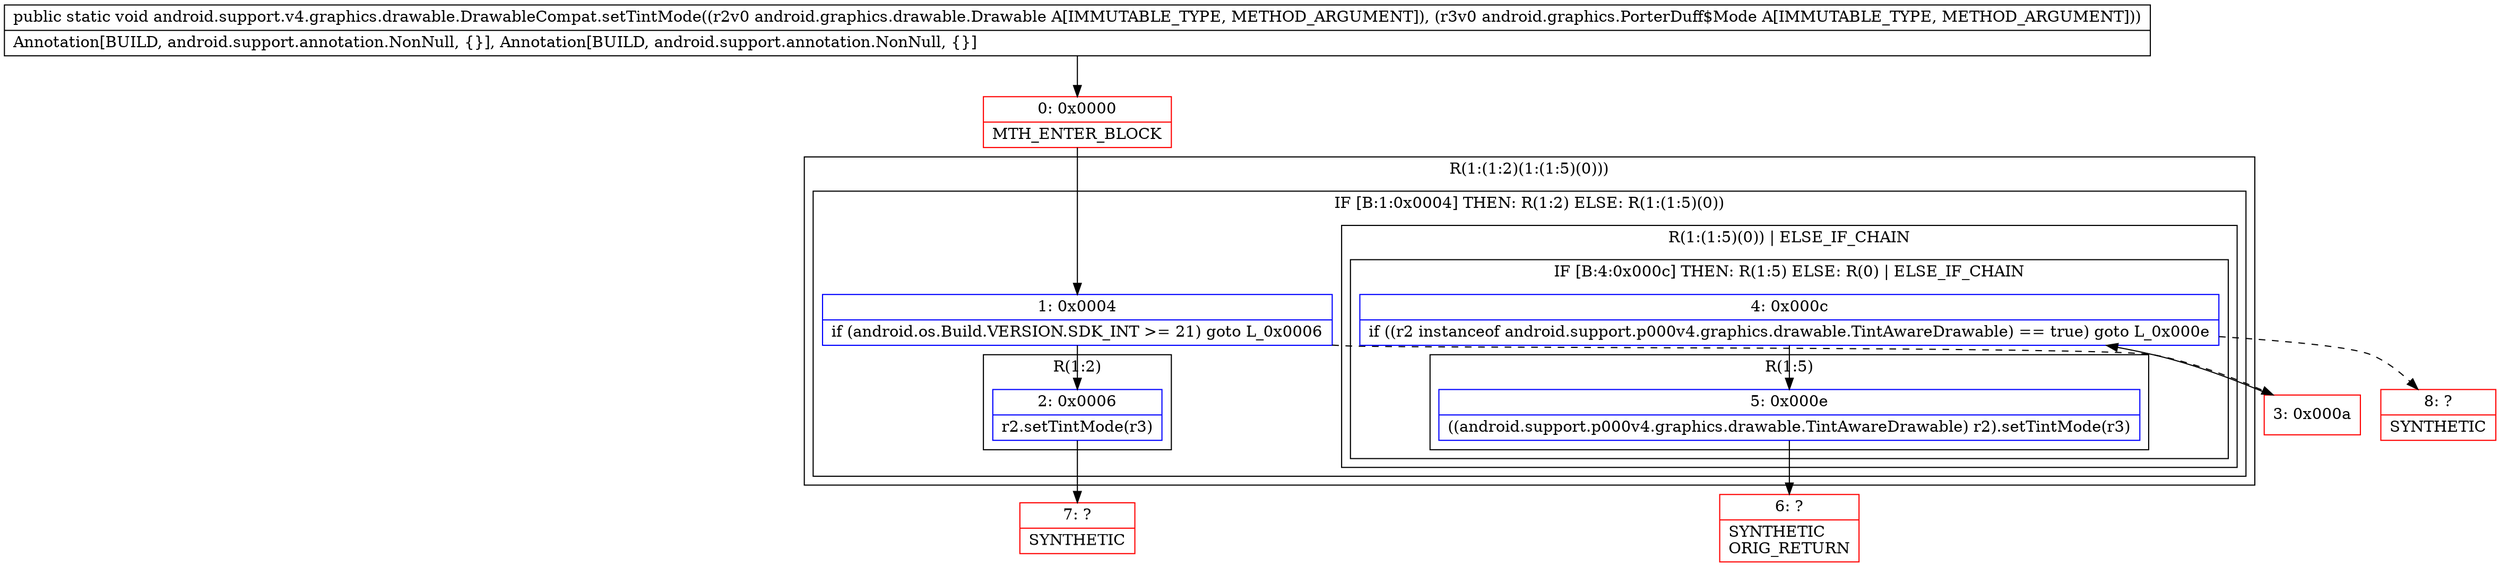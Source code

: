 digraph "CFG forandroid.support.v4.graphics.drawable.DrawableCompat.setTintMode(Landroid\/graphics\/drawable\/Drawable;Landroid\/graphics\/PorterDuff$Mode;)V" {
subgraph cluster_Region_349230915 {
label = "R(1:(1:2)(1:(1:5)(0)))";
node [shape=record,color=blue];
subgraph cluster_IfRegion_628619479 {
label = "IF [B:1:0x0004] THEN: R(1:2) ELSE: R(1:(1:5)(0))";
node [shape=record,color=blue];
Node_1 [shape=record,label="{1\:\ 0x0004|if (android.os.Build.VERSION.SDK_INT \>= 21) goto L_0x0006\l}"];
subgraph cluster_Region_166870591 {
label = "R(1:2)";
node [shape=record,color=blue];
Node_2 [shape=record,label="{2\:\ 0x0006|r2.setTintMode(r3)\l}"];
}
subgraph cluster_Region_2049989715 {
label = "R(1:(1:5)(0)) | ELSE_IF_CHAIN\l";
node [shape=record,color=blue];
subgraph cluster_IfRegion_1758000793 {
label = "IF [B:4:0x000c] THEN: R(1:5) ELSE: R(0) | ELSE_IF_CHAIN\l";
node [shape=record,color=blue];
Node_4 [shape=record,label="{4\:\ 0x000c|if ((r2 instanceof android.support.p000v4.graphics.drawable.TintAwareDrawable) == true) goto L_0x000e\l}"];
subgraph cluster_Region_1927485975 {
label = "R(1:5)";
node [shape=record,color=blue];
Node_5 [shape=record,label="{5\:\ 0x000e|((android.support.p000v4.graphics.drawable.TintAwareDrawable) r2).setTintMode(r3)\l}"];
}
subgraph cluster_Region_1786302898 {
label = "R(0)";
node [shape=record,color=blue];
}
}
}
}
}
Node_0 [shape=record,color=red,label="{0\:\ 0x0000|MTH_ENTER_BLOCK\l}"];
Node_3 [shape=record,color=red,label="{3\:\ 0x000a}"];
Node_6 [shape=record,color=red,label="{6\:\ ?|SYNTHETIC\lORIG_RETURN\l}"];
Node_7 [shape=record,color=red,label="{7\:\ ?|SYNTHETIC\l}"];
Node_8 [shape=record,color=red,label="{8\:\ ?|SYNTHETIC\l}"];
MethodNode[shape=record,label="{public static void android.support.v4.graphics.drawable.DrawableCompat.setTintMode((r2v0 android.graphics.drawable.Drawable A[IMMUTABLE_TYPE, METHOD_ARGUMENT]), (r3v0 android.graphics.PorterDuff$Mode A[IMMUTABLE_TYPE, METHOD_ARGUMENT]))  | Annotation[BUILD, android.support.annotation.NonNull, \{\}], Annotation[BUILD, android.support.annotation.NonNull, \{\}]\l}"];
MethodNode -> Node_0;
Node_1 -> Node_2;
Node_1 -> Node_3[style=dashed];
Node_2 -> Node_7;
Node_4 -> Node_5;
Node_4 -> Node_8[style=dashed];
Node_5 -> Node_6;
Node_0 -> Node_1;
Node_3 -> Node_4;
}

